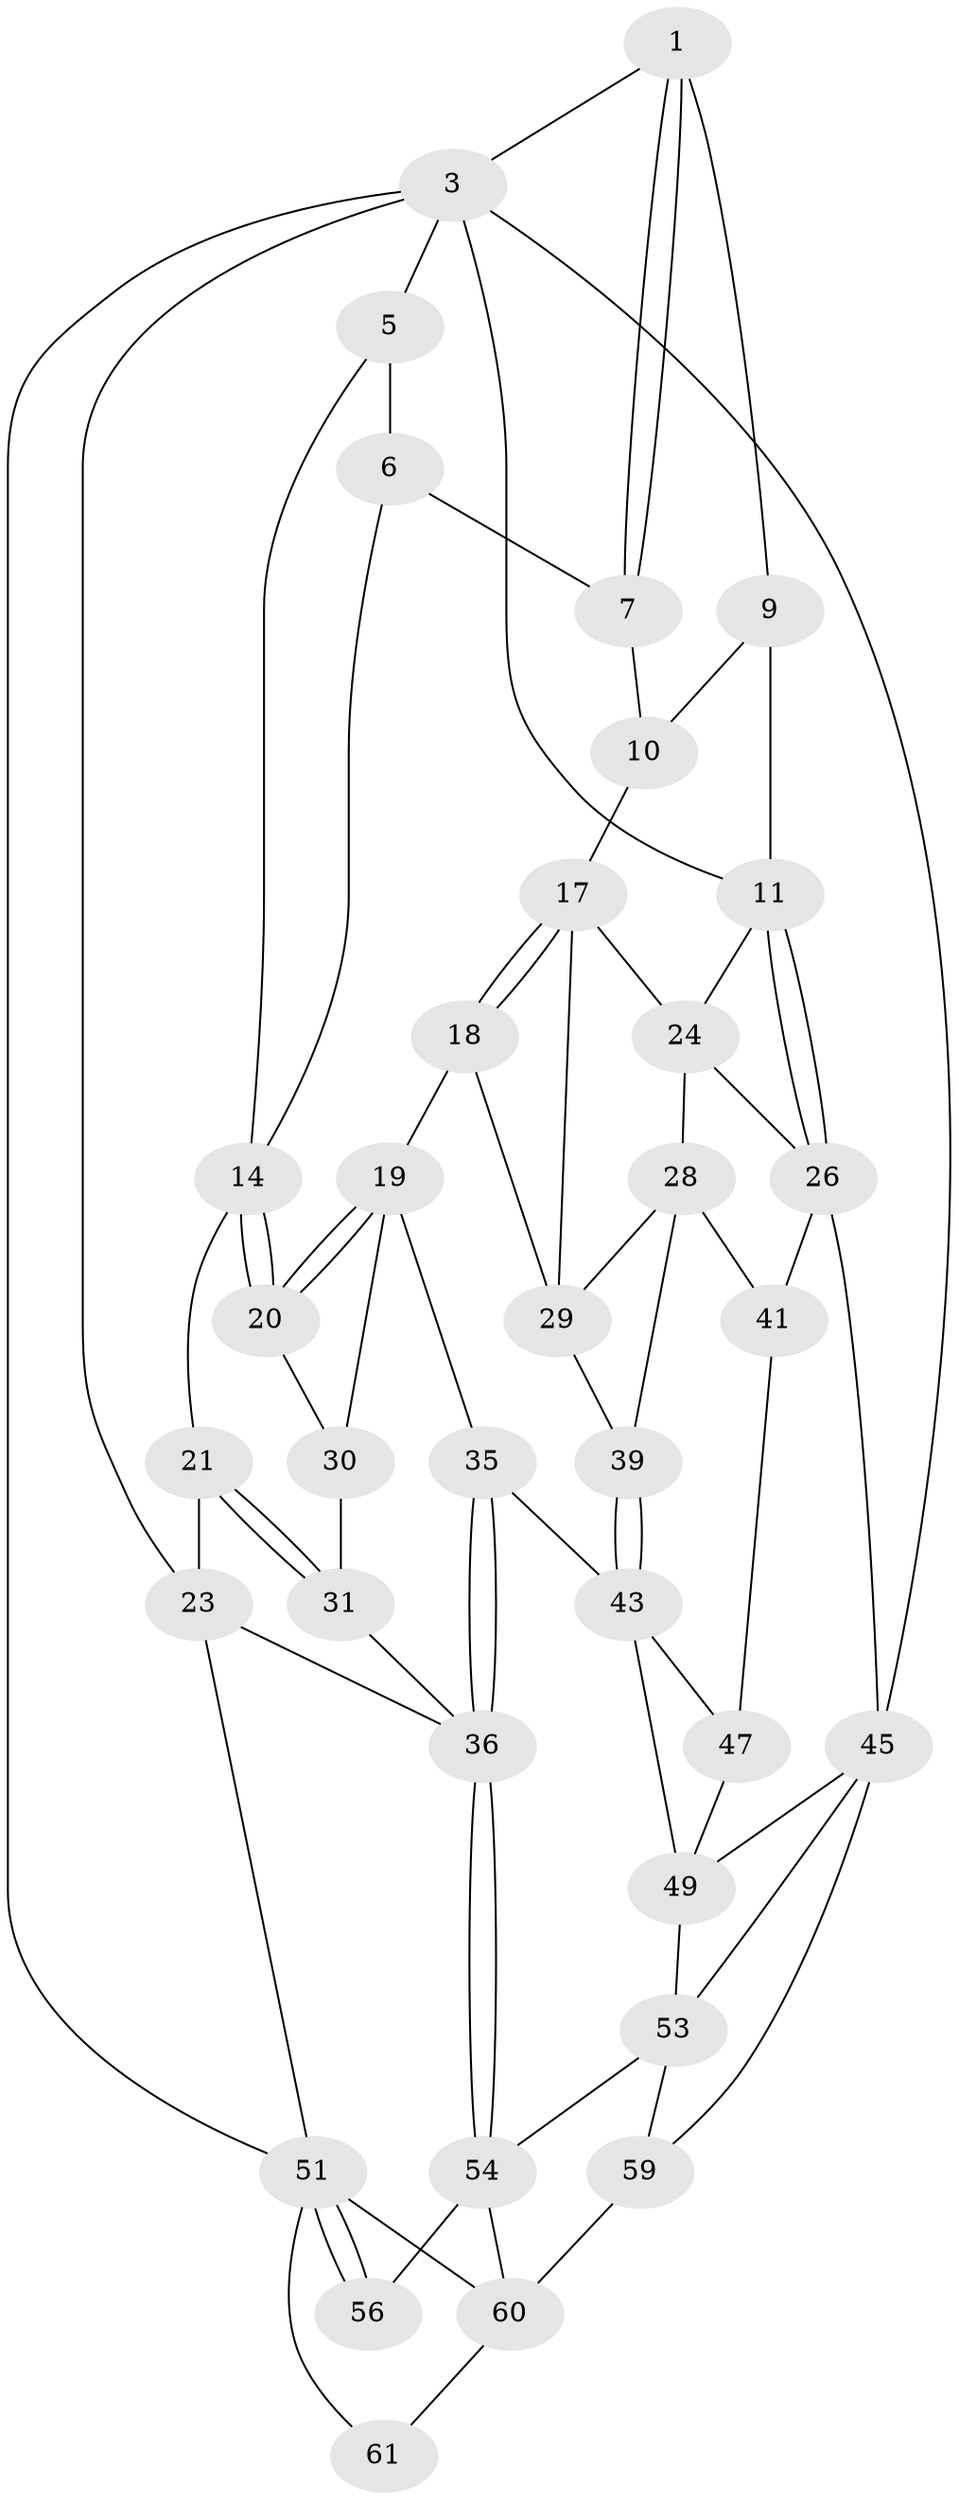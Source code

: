 // Generated by graph-tools (version 1.1) at 2025/24/03/03/25 07:24:36]
// undirected, 36 vertices, 74 edges
graph export_dot {
graph [start="1"]
  node [color=gray90,style=filled];
  1 [pos="+0.5784243326637533+0",super="+2"];
  3 [pos="+1+0",super="+4"];
  5 [pos="+0.08713426847864397+0"];
  6 [pos="+0.1629920123963383+0",super="+8"];
  7 [pos="+0.5089229126319079+0.09992797411222022"];
  9 [pos="+0.7553015866710692+0",super="+13"];
  10 [pos="+0.610139603173632+0.16074027755749856",super="+16"];
  11 [pos="+1+0.12923900112176834",super="+12"];
  14 [pos="+0.4107029738854158+0.2176378051221514",super="+15"];
  17 [pos="+0.6245972924664334+0.3424237279333043",super="+25"];
  18 [pos="+0.6076104325926133+0.36768053780147153"];
  19 [pos="+0.5557161877453136+0.36778491962668336",super="+34"];
  20 [pos="+0.4501391830673933+0.29348616929483357"];
  21 [pos="+0.17826395639924603+0.22872632217148195",super="+22"];
  23 [pos="+0+0.3944387670855947",super="+46"];
  24 [pos="+0.8637151959755741+0.25363761908549337",super="+27"];
  26 [pos="+1+0.4509843296321016",super="+40"];
  28 [pos="+0.8739400076141427+0.4351204745671228",super="+38"];
  29 [pos="+0.8320519401276391+0.3788218460756341",super="+32"];
  30 [pos="+0.31318435117352655+0.4066808117988619"];
  31 [pos="+0.2703608459444166+0.41321058165995045",super="+33"];
  35 [pos="+0.431123296676778+0.5712367761438174"];
  36 [pos="+0.3244398178705836+0.7086867489479616",super="+37"];
  39 [pos="+0.6815488981030376+0.48790303087059006"];
  41 [pos="+1+0.6548682166004245",super="+42"];
  43 [pos="+0.6727360675400096+0.5980491637996984",super="+44"];
  45 [pos="+1+0.8837445639930637",super="+57"];
  47 [pos="+0.812465815563721+0.6038527413984793",super="+48"];
  49 [pos="+0.831488774178083+0.8135173386302215",super="+50"];
  51 [pos="+0+0.6462805364492881",super="+52"];
  53 [pos="+0.5141348186940511+0.8021585920786642",super="+58"];
  54 [pos="+0.33074210558851413+0.7728662520568952",super="+55"];
  56 [pos="+0.2631307603256422+0.8137098094948968"];
  59 [pos="+0.7253470225772626+1"];
  60 [pos="+0.26473629272373184+1",super="+62"];
  61 [pos="+0.04127807397897477+0.8686188067609599"];
  1 -- 7;
  1 -- 7;
  1 -- 3;
  1 -- 9;
  3 -- 11;
  3 -- 45;
  3 -- 5;
  3 -- 23;
  3 -- 51;
  5 -- 6;
  5 -- 14;
  6 -- 14;
  6 -- 7;
  7 -- 10;
  9 -- 10 [weight=2];
  9 -- 11;
  10 -- 17;
  11 -- 26;
  11 -- 26;
  11 -- 24;
  14 -- 20;
  14 -- 20;
  14 -- 21;
  17 -- 18;
  17 -- 18;
  17 -- 24;
  17 -- 29;
  18 -- 19;
  18 -- 29;
  19 -- 20;
  19 -- 20;
  19 -- 35;
  19 -- 30;
  20 -- 30;
  21 -- 31 [weight=2];
  21 -- 31;
  21 -- 23;
  23 -- 51;
  23 -- 36;
  24 -- 26;
  24 -- 28;
  26 -- 41;
  26 -- 45;
  28 -- 29;
  28 -- 41;
  28 -- 39;
  29 -- 39;
  30 -- 31;
  31 -- 36;
  35 -- 36;
  35 -- 36;
  35 -- 43;
  36 -- 54;
  36 -- 54;
  39 -- 43;
  39 -- 43;
  41 -- 47 [weight=2];
  43 -- 47;
  43 -- 49;
  45 -- 59;
  45 -- 49;
  45 -- 53;
  47 -- 49;
  49 -- 53;
  51 -- 56;
  51 -- 56;
  51 -- 60;
  51 -- 61;
  53 -- 54;
  53 -- 59;
  54 -- 56;
  54 -- 60;
  59 -- 60 [weight=2];
  60 -- 61;
}
